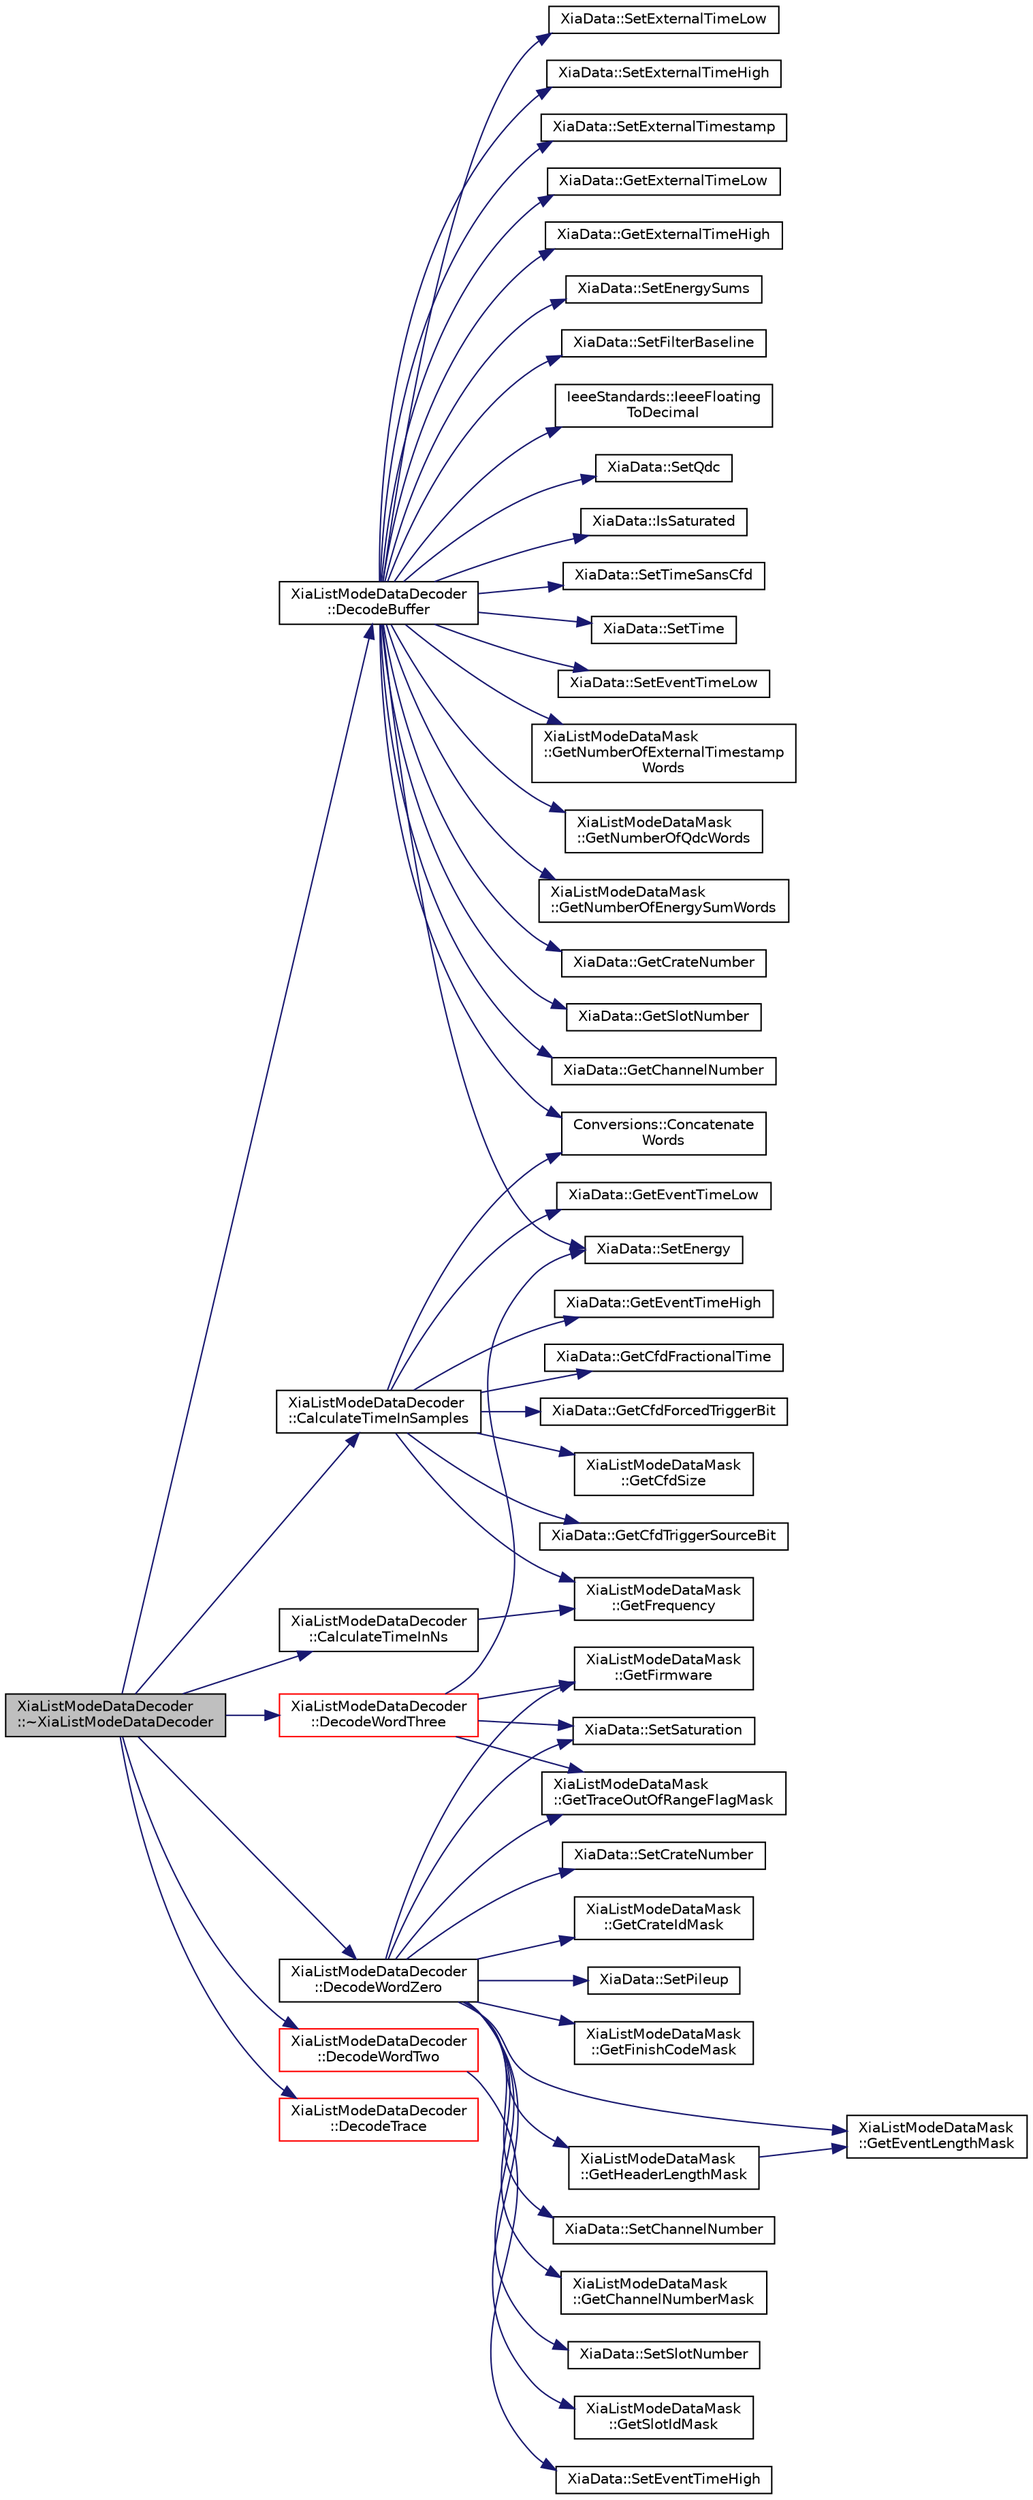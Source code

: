 digraph "XiaListModeDataDecoder::~XiaListModeDataDecoder"
{
  edge [fontname="Helvetica",fontsize="10",labelfontname="Helvetica",labelfontsize="10"];
  node [fontname="Helvetica",fontsize="10",shape=record];
  rankdir="LR";
  Node1 [label="XiaListModeDataDecoder\l::~XiaListModeDataDecoder",height=0.2,width=0.4,color="black", fillcolor="grey75", style="filled", fontcolor="black"];
  Node1 -> Node2 [color="midnightblue",fontsize="10",style="solid",fontname="Helvetica"];
  Node2 [label="XiaListModeDataDecoder\l::DecodeBuffer",height=0.2,width=0.4,color="black", fillcolor="white", style="filled",URL="$df/dea/class_xia_list_mode_data_decoder.html#a8aef1de2d68f3e04678c171650dbfc48"];
  Node2 -> Node3 [color="midnightblue",fontsize="10",style="solid",fontname="Helvetica"];
  Node3 [label="XiaData::SetEventTimeLow",height=0.2,width=0.4,color="black", fillcolor="white", style="filled",URL="$d2/ddd/class_xia_data.html#ab1d2117cb57edc28c5fbcc172e6f6226",tooltip="Sets the lower 32 bits of the event time. "];
  Node2 -> Node4 [color="midnightblue",fontsize="10",style="solid",fontname="Helvetica"];
  Node4 [label="XiaListModeDataMask\l::GetNumberOfExternalTimestamp\lWords",height=0.2,width=0.4,color="black", fillcolor="white", style="filled",URL="$dc/d76/class_xia_list_mode_data_mask.html#ae7b6abea7530a613bcaf8467f77e3431"];
  Node2 -> Node5 [color="midnightblue",fontsize="10",style="solid",fontname="Helvetica"];
  Node5 [label="XiaListModeDataMask\l::GetNumberOfQdcWords",height=0.2,width=0.4,color="black", fillcolor="white", style="filled",URL="$dc/d76/class_xia_list_mode_data_mask.html#a2636ba87b479c5d1351d181b6f7c82c2"];
  Node2 -> Node6 [color="midnightblue",fontsize="10",style="solid",fontname="Helvetica"];
  Node6 [label="XiaListModeDataMask\l::GetNumberOfEnergySumWords",height=0.2,width=0.4,color="black", fillcolor="white", style="filled",URL="$dc/d76/class_xia_list_mode_data_mask.html#a10cfe7418c0d2c2b8c3acd2725b98f74"];
  Node2 -> Node7 [color="midnightblue",fontsize="10",style="solid",fontname="Helvetica"];
  Node7 [label="XiaData::GetCrateNumber",height=0.2,width=0.4,color="black", fillcolor="white", style="filled",URL="$d2/ddd/class_xia_data.html#a532a17e56667eaec25330d0bc0a6797b"];
  Node2 -> Node8 [color="midnightblue",fontsize="10",style="solid",fontname="Helvetica"];
  Node8 [label="XiaData::GetSlotNumber",height=0.2,width=0.4,color="black", fillcolor="white", style="filled",URL="$d2/ddd/class_xia_data.html#ae6409571b278d1d974c3e67842ea3495"];
  Node2 -> Node9 [color="midnightblue",fontsize="10",style="solid",fontname="Helvetica"];
  Node9 [label="XiaData::GetChannelNumber",height=0.2,width=0.4,color="black", fillcolor="white", style="filled",URL="$d2/ddd/class_xia_data.html#a34bf9ef6f8f1dee918da2be675e7767a"];
  Node2 -> Node10 [color="midnightblue",fontsize="10",style="solid",fontname="Helvetica"];
  Node10 [label="XiaData::SetExternalTimeLow",height=0.2,width=0.4,color="black", fillcolor="white", style="filled",URL="$d2/ddd/class_xia_data.html#a673d1a85a4a03615668e99da93e30db5",tooltip="Sets the lower 32 bits of the external event time. "];
  Node2 -> Node11 [color="midnightblue",fontsize="10",style="solid",fontname="Helvetica"];
  Node11 [label="XiaData::SetExternalTimeHigh",height=0.2,width=0.4,color="black", fillcolor="white", style="filled",URL="$d2/ddd/class_xia_data.html#a4dc1410b6214be80115181cedd88a044",tooltip="Sets the upper 16 bits of the external event time. "];
  Node2 -> Node12 [color="midnightblue",fontsize="10",style="solid",fontname="Helvetica"];
  Node12 [label="XiaData::SetExternalTimestamp",height=0.2,width=0.4,color="black", fillcolor="white", style="filled",URL="$d2/ddd/class_xia_data.html#a0c4fc5e4fcf490969bdbe6e1583b38e3",tooltip="Sets the value of the concatenated external timestamp. "];
  Node2 -> Node13 [color="midnightblue",fontsize="10",style="solid",fontname="Helvetica"];
  Node13 [label="Conversions::Concatenate\lWords",height=0.2,width=0.4,color="black", fillcolor="white", style="filled",URL="$dd/df8/namespace_conversions.html#ab4a6f68a55e2cb0cae208ea8ba028e37"];
  Node2 -> Node14 [color="midnightblue",fontsize="10",style="solid",fontname="Helvetica"];
  Node14 [label="XiaData::GetExternalTimeLow",height=0.2,width=0.4,color="black", fillcolor="white", style="filled",URL="$d2/ddd/class_xia_data.html#ac0a5410997d9b116ebae66651a3278c8"];
  Node2 -> Node15 [color="midnightblue",fontsize="10",style="solid",fontname="Helvetica"];
  Node15 [label="XiaData::GetExternalTimeHigh",height=0.2,width=0.4,color="black", fillcolor="white", style="filled",URL="$d2/ddd/class_xia_data.html#a7a35b41ce4920c43eaaa4ce1c46ffaac"];
  Node2 -> Node16 [color="midnightblue",fontsize="10",style="solid",fontname="Helvetica"];
  Node16 [label="XiaData::SetEnergySums",height=0.2,width=0.4,color="black", fillcolor="white", style="filled",URL="$d2/ddd/class_xia_data.html#a87c703d624bdaecfd584a75a4ce2c73e",tooltip="Sets the energy sums calculated on-board. "];
  Node2 -> Node17 [color="midnightblue",fontsize="10",style="solid",fontname="Helvetica"];
  Node17 [label="XiaData::SetFilterBaseline",height=0.2,width=0.4,color="black", fillcolor="white", style="filled",URL="$d2/ddd/class_xia_data.html#a88e29fec9a50f6f1e3ecbeaedd03456c",tooltip="Sets the baseline recorded on the module if the energy sums were recorded in the data stream..."];
  Node2 -> Node18 [color="midnightblue",fontsize="10",style="solid",fontname="Helvetica"];
  Node18 [label="IeeeStandards::IeeeFloating\lToDecimal",height=0.2,width=0.4,color="black", fillcolor="white", style="filled",URL="$d6/d23/namespace_ieee_standards.html#a3215bf702bd2a12adf40e54f894d7d27"];
  Node2 -> Node19 [color="midnightblue",fontsize="10",style="solid",fontname="Helvetica"];
  Node19 [label="XiaData::SetQdc",height=0.2,width=0.4,color="black", fillcolor="white", style="filled",URL="$d2/ddd/class_xia_data.html#ac68b617d4dfc56484670219f8cb2ef3f",tooltip="Sets the QDCs that were calculated on-board. "];
  Node2 -> Node20 [color="midnightblue",fontsize="10",style="solid",fontname="Helvetica"];
  Node20 [label="XiaData::IsSaturated",height=0.2,width=0.4,color="black", fillcolor="white", style="filled",URL="$d2/ddd/class_xia_data.html#a71da12674be88f691bc00b7b0090c3f1"];
  Node2 -> Node21 [color="midnightblue",fontsize="10",style="solid",fontname="Helvetica"];
  Node21 [label="XiaData::SetEnergy",height=0.2,width=0.4,color="black", fillcolor="white", style="filled",URL="$d2/ddd/class_xia_data.html#aaf91ca7a3d8cc1eb54ab6eca795ffefe",tooltip="Sets the energy calculated on-board. "];
  Node2 -> Node22 [color="midnightblue",fontsize="10",style="solid",fontname="Helvetica"];
  Node22 [label="XiaData::SetTimeSansCfd",height=0.2,width=0.4,color="black", fillcolor="white", style="filled",URL="$d2/ddd/class_xia_data.html#ae3f04642cb3383ae9e0756de8e2265f5",tooltip="Sets the calculated arrival time of the signal sans the CFD fractional time components. "];
  Node2 -> Node23 [color="midnightblue",fontsize="10",style="solid",fontname="Helvetica"];
  Node23 [label="XiaData::SetTime",height=0.2,width=0.4,color="black", fillcolor="white", style="filled",URL="$d2/ddd/class_xia_data.html#a45189c3a5409a4f6e1edddf46f78d402",tooltip="Sets the calculated arrival time of the signal. "];
  Node1 -> Node24 [color="midnightblue",fontsize="10",style="solid",fontname="Helvetica"];
  Node24 [label="XiaListModeDataDecoder\l::CalculateTimeInSamples",height=0.2,width=0.4,color="black", fillcolor="white", style="filled",URL="$df/dea/class_xia_list_mode_data_decoder.html#ae7c0efcc49f25fd5b13845ba78b70f4b"];
  Node24 -> Node13 [color="midnightblue",fontsize="10",style="solid",fontname="Helvetica"];
  Node24 -> Node25 [color="midnightblue",fontsize="10",style="solid",fontname="Helvetica"];
  Node25 [label="XiaData::GetEventTimeLow",height=0.2,width=0.4,color="black", fillcolor="white", style="filled",URL="$d2/ddd/class_xia_data.html#a477694efe035660d8b7c2f66edeb6391"];
  Node24 -> Node26 [color="midnightblue",fontsize="10",style="solid",fontname="Helvetica"];
  Node26 [label="XiaData::GetEventTimeHigh",height=0.2,width=0.4,color="black", fillcolor="white", style="filled",URL="$d2/ddd/class_xia_data.html#a0b36b071cd7116ac4190a62581e524d9"];
  Node24 -> Node27 [color="midnightblue",fontsize="10",style="solid",fontname="Helvetica"];
  Node27 [label="XiaData::GetCfdFractionalTime",height=0.2,width=0.4,color="black", fillcolor="white", style="filled",URL="$d2/ddd/class_xia_data.html#aacf4e60f363bf42851bb7b65eb1456aa"];
  Node24 -> Node28 [color="midnightblue",fontsize="10",style="solid",fontname="Helvetica"];
  Node28 [label="XiaData::GetCfdForcedTriggerBit",height=0.2,width=0.4,color="black", fillcolor="white", style="filled",URL="$d2/ddd/class_xia_data.html#a49b9907d1f012a9154dc93070a4f00a8"];
  Node24 -> Node29 [color="midnightblue",fontsize="10",style="solid",fontname="Helvetica"];
  Node29 [label="XiaListModeDataMask\l::GetFrequency",height=0.2,width=0.4,color="black", fillcolor="white", style="filled",URL="$dc/d76/class_xia_list_mode_data_mask.html#a0f0d736bff31821c636ffa5e6eb748c1"];
  Node24 -> Node30 [color="midnightblue",fontsize="10",style="solid",fontname="Helvetica"];
  Node30 [label="XiaListModeDataMask\l::GetCfdSize",height=0.2,width=0.4,color="black", fillcolor="white", style="filled",URL="$dc/d76/class_xia_list_mode_data_mask.html#af207eba9f8d0988d96e86bdf93a9dba7"];
  Node24 -> Node31 [color="midnightblue",fontsize="10",style="solid",fontname="Helvetica"];
  Node31 [label="XiaData::GetCfdTriggerSourceBit",height=0.2,width=0.4,color="black", fillcolor="white", style="filled",URL="$d2/ddd/class_xia_data.html#a7aa98d3225b681fc7e28b67ee45ed9b2"];
  Node1 -> Node32 [color="midnightblue",fontsize="10",style="solid",fontname="Helvetica"];
  Node32 [label="XiaListModeDataDecoder\l::CalculateTimeInNs",height=0.2,width=0.4,color="black", fillcolor="white", style="filled",URL="$df/dea/class_xia_list_mode_data_decoder.html#a88bb1df75e6fab4760e2de5e6776ebfa"];
  Node32 -> Node29 [color="midnightblue",fontsize="10",style="solid",fontname="Helvetica"];
  Node1 -> Node33 [color="midnightblue",fontsize="10",style="solid",fontname="Helvetica"];
  Node33 [label="XiaListModeDataDecoder\l::DecodeWordZero",height=0.2,width=0.4,color="black", fillcolor="white", style="filled",URL="$df/dea/class_xia_list_mode_data_decoder.html#aa6c0d7de33caf645342499f68ecce4a6"];
  Node33 -> Node34 [color="midnightblue",fontsize="10",style="solid",fontname="Helvetica"];
  Node34 [label="XiaData::SetChannelNumber",height=0.2,width=0.4,color="black", fillcolor="white", style="filled",URL="$d2/ddd/class_xia_data.html#a9c7fd2f8302abcaa614202087c33c4e0",tooltip="Sets the channel number. "];
  Node33 -> Node35 [color="midnightblue",fontsize="10",style="solid",fontname="Helvetica"];
  Node35 [label="XiaListModeDataMask\l::GetChannelNumberMask",height=0.2,width=0.4,color="black", fillcolor="white", style="filled",URL="$dc/d76/class_xia_list_mode_data_mask.html#ab925560a554aca95cb0a6c31b1856ec6"];
  Node33 -> Node36 [color="midnightblue",fontsize="10",style="solid",fontname="Helvetica"];
  Node36 [label="XiaData::SetSlotNumber",height=0.2,width=0.4,color="black", fillcolor="white", style="filled",URL="$d2/ddd/class_xia_data.html#ac962808325ff3dce7b47863d4f96624f",tooltip="Sets the slot number. "];
  Node33 -> Node37 [color="midnightblue",fontsize="10",style="solid",fontname="Helvetica"];
  Node37 [label="XiaListModeDataMask\l::GetSlotIdMask",height=0.2,width=0.4,color="black", fillcolor="white", style="filled",URL="$dc/d76/class_xia_list_mode_data_mask.html#a0c252e3f7fa6689e71347043e68f26a6"];
  Node33 -> Node38 [color="midnightblue",fontsize="10",style="solid",fontname="Helvetica"];
  Node38 [label="XiaData::SetCrateNumber",height=0.2,width=0.4,color="black", fillcolor="white", style="filled",URL="$d2/ddd/class_xia_data.html#a8785811860905761ba919ae67487a394",tooltip="Sets the crate number. "];
  Node33 -> Node39 [color="midnightblue",fontsize="10",style="solid",fontname="Helvetica"];
  Node39 [label="XiaListModeDataMask\l::GetCrateIdMask",height=0.2,width=0.4,color="black", fillcolor="white", style="filled",URL="$dc/d76/class_xia_list_mode_data_mask.html#aab6033036ef9b417522c74af9517f2ea"];
  Node33 -> Node40 [color="midnightblue",fontsize="10",style="solid",fontname="Helvetica"];
  Node40 [label="XiaData::SetPileup",height=0.2,width=0.4,color="black", fillcolor="white", style="filled",URL="$d2/ddd/class_xia_data.html#a8746972744c495061cd8261260f524f0",tooltip="Sets if we had a pileup found on-board. "];
  Node33 -> Node41 [color="midnightblue",fontsize="10",style="solid",fontname="Helvetica"];
  Node41 [label="XiaListModeDataMask\l::GetFinishCodeMask",height=0.2,width=0.4,color="black", fillcolor="white", style="filled",URL="$dc/d76/class_xia_list_mode_data_mask.html#ae38745d0eb32599085d03e76d7d223a7"];
  Node33 -> Node42 [color="midnightblue",fontsize="10",style="solid",fontname="Helvetica"];
  Node42 [label="XiaListModeDataMask\l::GetFirmware",height=0.2,width=0.4,color="black", fillcolor="white", style="filled",URL="$dc/d76/class_xia_list_mode_data_mask.html#a4c7449fb872e3acdd5ea45150010fdde"];
  Node33 -> Node43 [color="midnightblue",fontsize="10",style="solid",fontname="Helvetica"];
  Node43 [label="XiaData::SetSaturation",height=0.2,width=0.4,color="black", fillcolor="white", style="filled",URL="$d2/ddd/class_xia_data.html#a09f704a1bd879daa22d13c4d7a3a6404",tooltip="Sets the saturation flag. "];
  Node33 -> Node44 [color="midnightblue",fontsize="10",style="solid",fontname="Helvetica"];
  Node44 [label="XiaListModeDataMask\l::GetTraceOutOfRangeFlagMask",height=0.2,width=0.4,color="black", fillcolor="white", style="filled",URL="$dc/d76/class_xia_list_mode_data_mask.html#a3216c3a9d30f2af79b0bfdceeba60fd6"];
  Node33 -> Node45 [color="midnightblue",fontsize="10",style="solid",fontname="Helvetica"];
  Node45 [label="XiaListModeDataMask\l::GetHeaderLengthMask",height=0.2,width=0.4,color="black", fillcolor="white", style="filled",URL="$dc/d76/class_xia_list_mode_data_mask.html#a6090477273bbeefeda059a717cdb8fde"];
  Node45 -> Node46 [color="midnightblue",fontsize="10",style="solid",fontname="Helvetica"];
  Node46 [label="XiaListModeDataMask\l::GetEventLengthMask",height=0.2,width=0.4,color="black", fillcolor="white", style="filled",URL="$dc/d76/class_xia_list_mode_data_mask.html#a930cad714061cc1bff986fd4df68b74c"];
  Node33 -> Node46 [color="midnightblue",fontsize="10",style="solid",fontname="Helvetica"];
  Node1 -> Node47 [color="midnightblue",fontsize="10",style="solid",fontname="Helvetica"];
  Node47 [label="XiaListModeDataDecoder\l::DecodeWordTwo",height=0.2,width=0.4,color="red", fillcolor="white", style="filled",URL="$df/dea/class_xia_list_mode_data_decoder.html#abdbdbd7e8fac0ef5926fdbb86ec94a17"];
  Node47 -> Node48 [color="midnightblue",fontsize="10",style="solid",fontname="Helvetica"];
  Node48 [label="XiaData::SetEventTimeHigh",height=0.2,width=0.4,color="black", fillcolor="white", style="filled",URL="$d2/ddd/class_xia_data.html#a45331d8c7bdbf63d63ffea2ba63be992",tooltip="Sets the upper 16 bits of the event time. "];
  Node1 -> Node49 [color="midnightblue",fontsize="10",style="solid",fontname="Helvetica"];
  Node49 [label="XiaListModeDataDecoder\l::DecodeWordThree",height=0.2,width=0.4,color="red", fillcolor="white", style="filled",URL="$df/dea/class_xia_list_mode_data_decoder.html#a5214eb69274437d636dcf9b3535cbba5"];
  Node49 -> Node21 [color="midnightblue",fontsize="10",style="solid",fontname="Helvetica"];
  Node49 -> Node42 [color="midnightblue",fontsize="10",style="solid",fontname="Helvetica"];
  Node49 -> Node43 [color="midnightblue",fontsize="10",style="solid",fontname="Helvetica"];
  Node49 -> Node44 [color="midnightblue",fontsize="10",style="solid",fontname="Helvetica"];
  Node1 -> Node50 [color="midnightblue",fontsize="10",style="solid",fontname="Helvetica"];
  Node50 [label="XiaListModeDataDecoder\l::DecodeTrace",height=0.2,width=0.4,color="red", fillcolor="white", style="filled",URL="$df/dea/class_xia_list_mode_data_decoder.html#ae8d3d6b2b7a11208d336b4c68ebceb43"];
}
